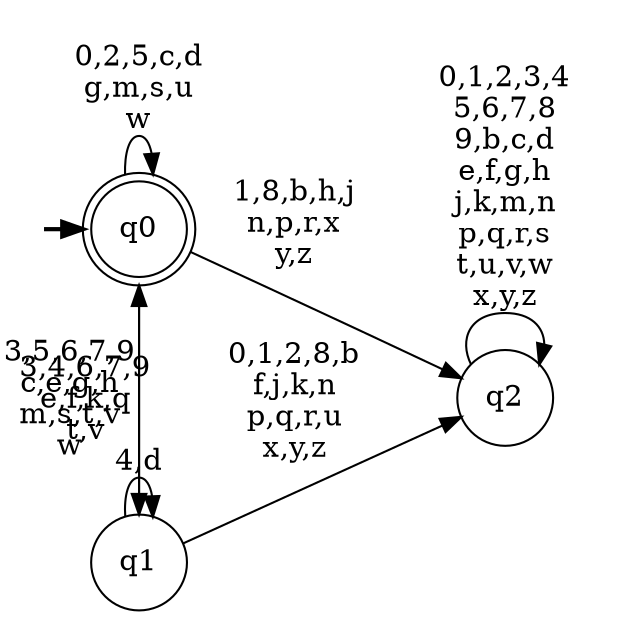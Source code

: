 digraph BlueStar {
__start0 [style = invis, shape = none, label = "", width = 0, height = 0];

rankdir=LR;
size="8,5";

s0 [style="rounded,filled", color="black", fillcolor="white" shape="doublecircle", label="q0"];
s1 [style="filled", color="black", fillcolor="white" shape="circle", label="q1"];
s2 [style="filled", color="black", fillcolor="white" shape="circle", label="q2"];
subgraph cluster_main { 
	graph [pad=".75", ranksep="0.15", nodesep="0.15"];
	 style=invis; 
	__start0 -> s0 [penwidth=2];
}
s0 -> s0 [label="0,2,5,c,d\ng,m,s,u\nw"];
s0 -> s1 [label="3,4,6,7,9\ne,f,k,q\nt,v"];
s0 -> s2 [label="1,8,b,h,j\nn,p,r,x\ny,z"];
s1 -> s0 [label="3,5,6,7,9\nc,e,g,h\nm,s,t,v\nw"];
s1 -> s1 [label="4,d"];
s1 -> s2 [label="0,1,2,8,b\nf,j,k,n\np,q,r,u\nx,y,z"];
s2 -> s2 [label="0,1,2,3,4\n5,6,7,8\n9,b,c,d\ne,f,g,h\nj,k,m,n\np,q,r,s\nt,u,v,w\nx,y,z"];

}
